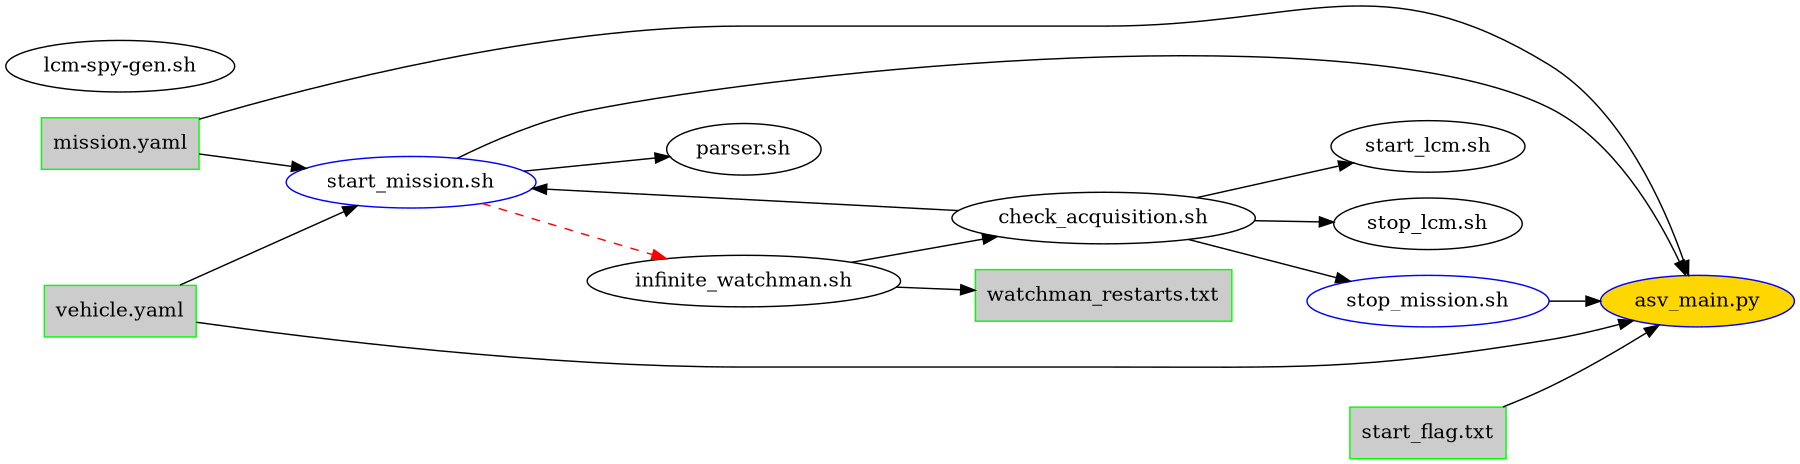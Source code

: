digraph smarty_diagram {
	rankdir=LR;
	size="12,12";
	overlap=false;
	splines=true;
	sep=0.2;

	node [shape = ellipse, color=black]
	M_1 [label = "start_mission.sh", color=blue] 
	M_2 [label = "stop_mission.sh", color=blue]
	M_3 [label = "mission.yaml", shape = box, color = green, fillcolor=grey80, style=filled] 
	M_4 [label = "vehicle.yaml", shape = box, color = green, fillcolor=grey80, style=filled] 
	M_5 [label = "parser.sh"] 
	M_6 [label = "check_acquisition.sh"] 
	M_7 [label = "infinite_watchman.sh"] 
	M_8 [label = "start_flag.txt", shape = box, color = green, fillcolor=grey80, style=filled] 
	M_9 [label = "watchman_restarts.txt", shape = box, color = green, fillcolor=grey80, style=filled] 
	M_10 [label = "start_lcm.sh"] 
	M_11 [label = "stop_lcm.sh"] 
	M_12 [label = "asv_main.py", color=blue, fillcolor=gold, style=filled] 
	M_13 [label = "lcm-spy-gen.sh"] 

	M_1 -> {M_5 M_12}
	M_2 -> M_12
	M_6 -> {M_1 M_2 M_10 M_11}
	M_7 -> {M_6 M_9}
	{M_3 M_4} -> {M_1 M_12}
	# M_4 -> {M_1 M_12}
	M_8 -> M_12
	M_1 -> M_7 [style=dashed,color=red];

}



